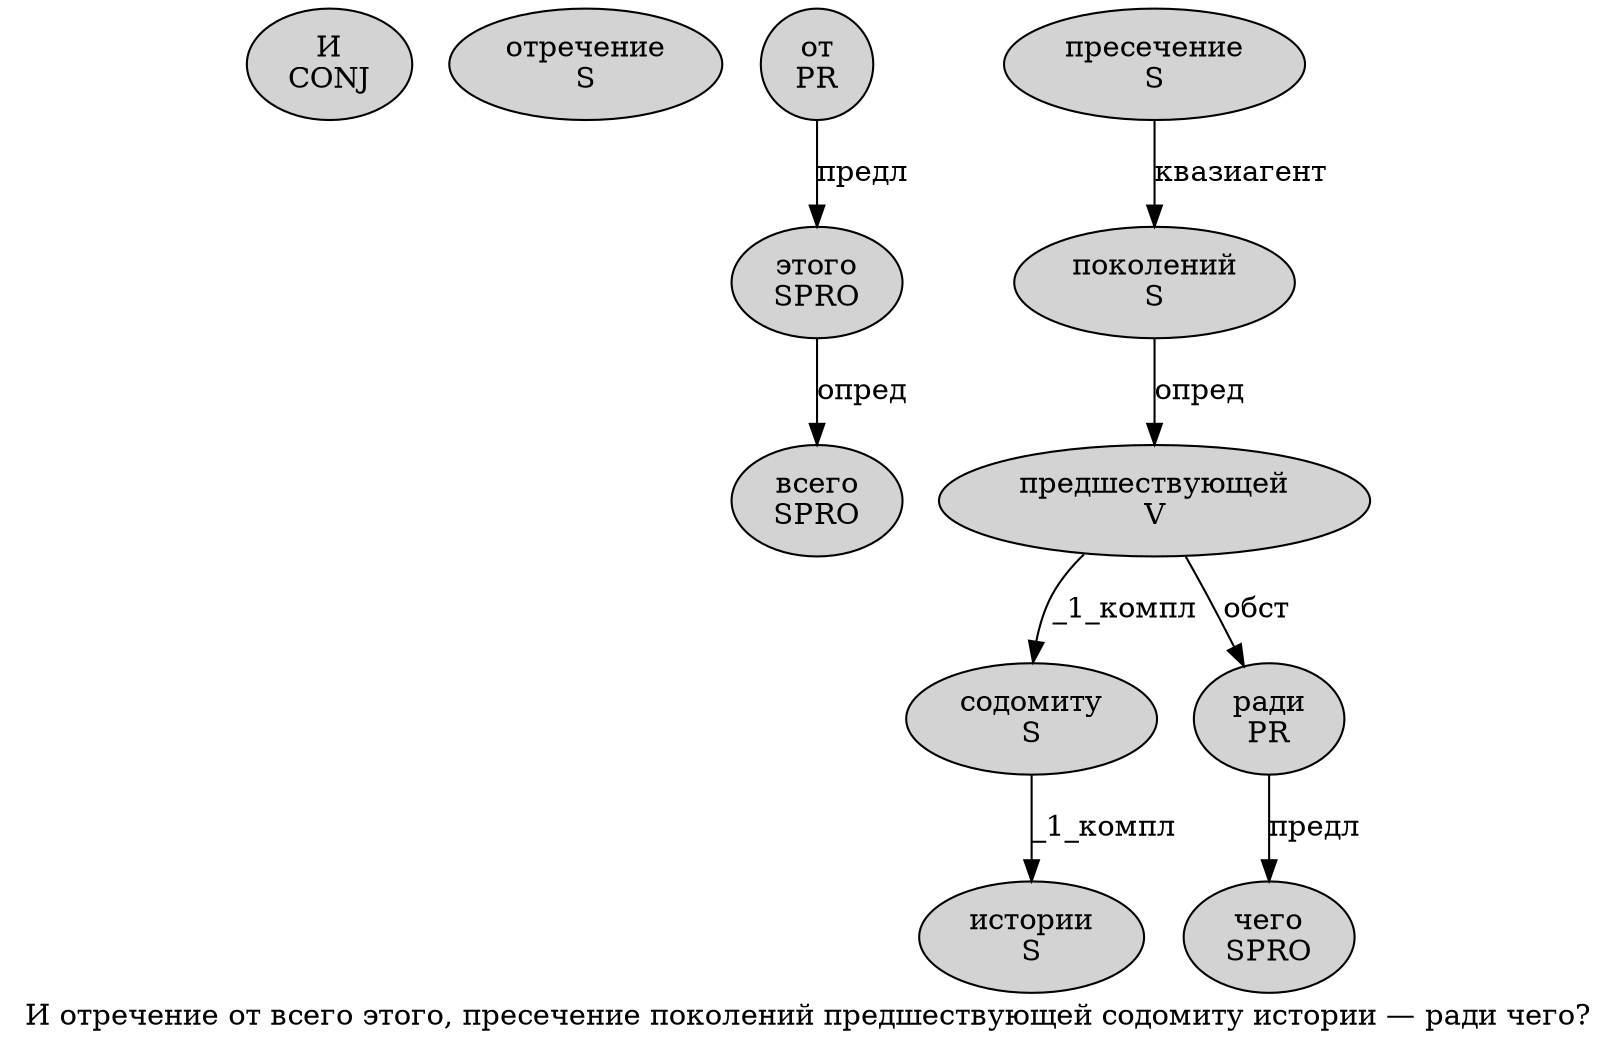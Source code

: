 digraph SENTENCE_4417 {
	graph [label="И отречение от всего этого, пресечение поколений предшествующей содомиту истории — ради чего?"]
	node [style=filled]
		0 [label="И
CONJ" color="" fillcolor=lightgray penwidth=1 shape=ellipse]
		1 [label="отречение
S" color="" fillcolor=lightgray penwidth=1 shape=ellipse]
		2 [label="от
PR" color="" fillcolor=lightgray penwidth=1 shape=ellipse]
		3 [label="всего
SPRO" color="" fillcolor=lightgray penwidth=1 shape=ellipse]
		4 [label="этого
SPRO" color="" fillcolor=lightgray penwidth=1 shape=ellipse]
		6 [label="пресечение
S" color="" fillcolor=lightgray penwidth=1 shape=ellipse]
		7 [label="поколений
S" color="" fillcolor=lightgray penwidth=1 shape=ellipse]
		8 [label="предшествующей
V" color="" fillcolor=lightgray penwidth=1 shape=ellipse]
		9 [label="содомиту
S" color="" fillcolor=lightgray penwidth=1 shape=ellipse]
		10 [label="истории
S" color="" fillcolor=lightgray penwidth=1 shape=ellipse]
		12 [label="ради
PR" color="" fillcolor=lightgray penwidth=1 shape=ellipse]
		13 [label="чего
SPRO" color="" fillcolor=lightgray penwidth=1 shape=ellipse]
			8 -> 9 [label="_1_компл"]
			8 -> 12 [label="обст"]
			2 -> 4 [label="предл"]
			4 -> 3 [label="опред"]
			9 -> 10 [label="_1_компл"]
			6 -> 7 [label="квазиагент"]
			12 -> 13 [label="предл"]
			7 -> 8 [label="опред"]
}